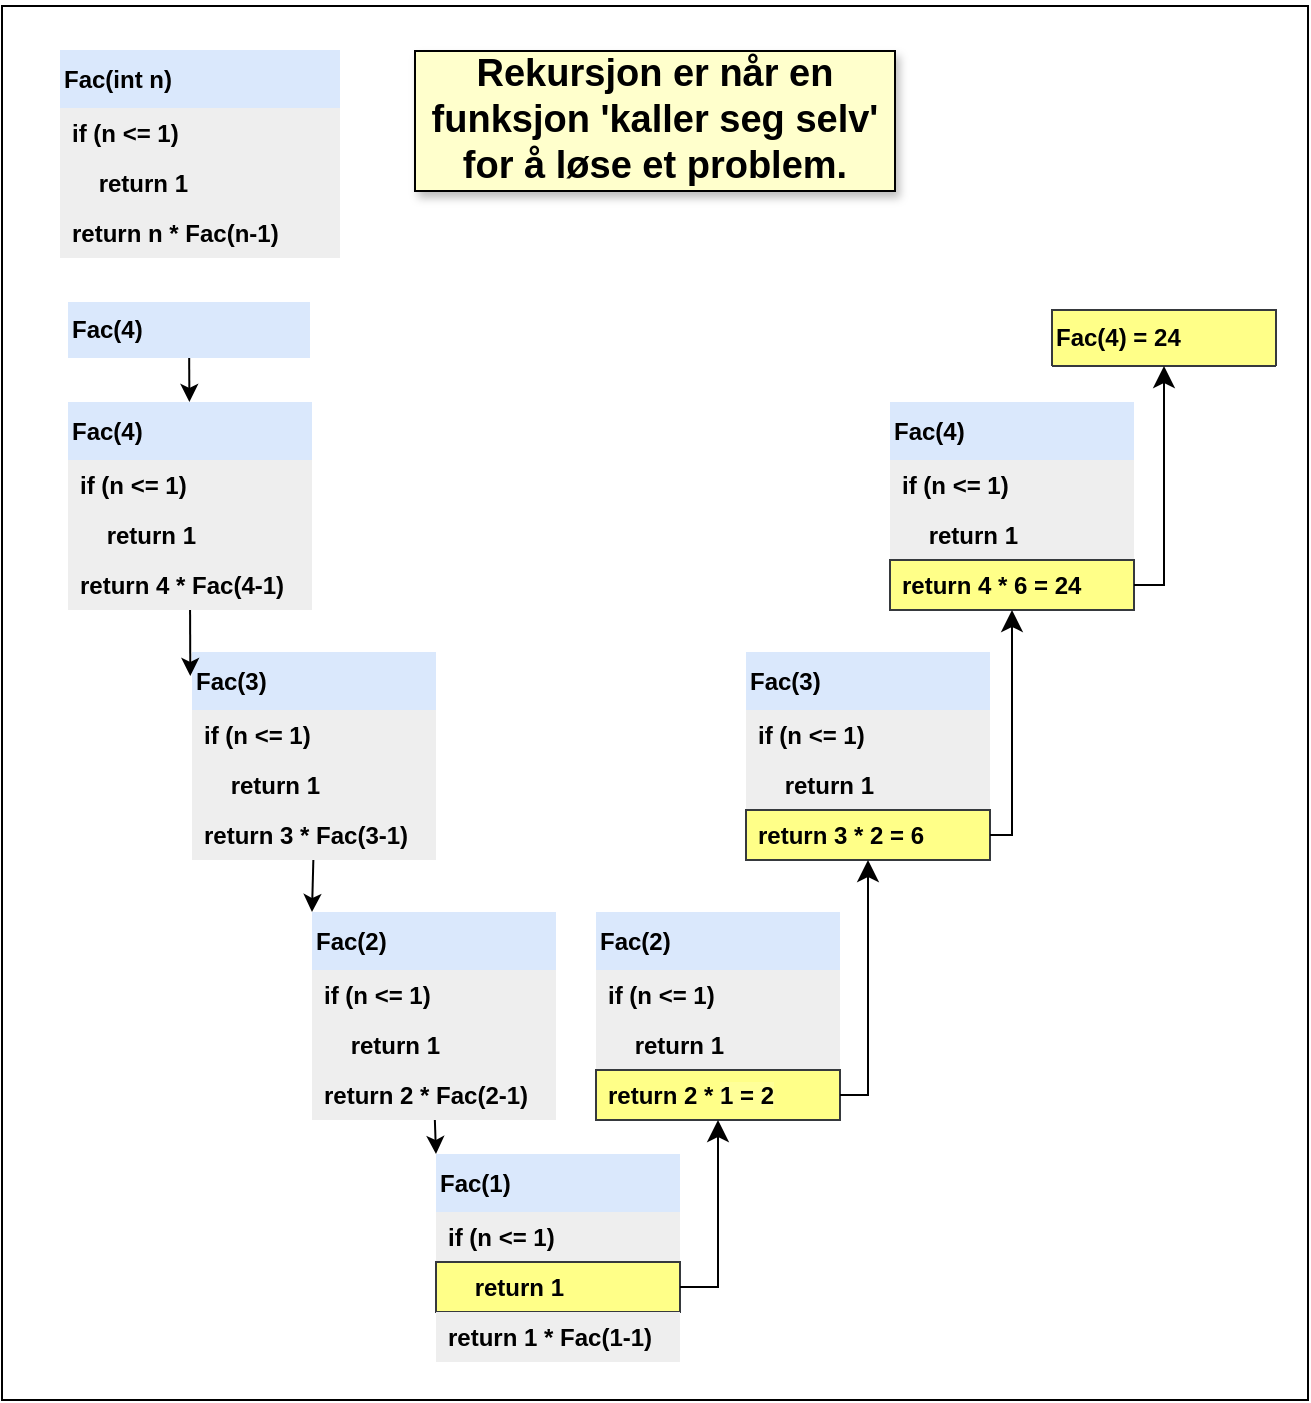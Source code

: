 <mxfile>
    <diagram id="1jS25UoKFqPsHR3TKBAI" name="Page-1">
        <mxGraphModel dx="1024" dy="963" grid="0" gridSize="10" guides="1" tooltips="1" connect="1" arrows="1" fold="1" page="0" pageScale="1" pageWidth="850" pageHeight="1100" math="0" shadow="0">
            <root>
                <mxCell id="0"/>
                <mxCell id="1" parent="0"/>
                <mxCell id="65" value="" style="rounded=0;whiteSpace=wrap;html=1;" parent="1" vertex="1">
                    <mxGeometry x="115" y="-10" width="653" height="697" as="geometry"/>
                </mxCell>
                <mxCell id="2" value="Fac(int n)" style="swimlane;fontStyle=1;align=left;verticalAlign=middle;childLayout=stackLayout;horizontal=1;startSize=29;horizontalStack=0;resizeParent=1;resizeParentMax=0;resizeLast=0;collapsible=0;marginBottom=0;fillColor=#dae8fc;strokeColor=none;fontSize=12;labelBorderColor=none;whiteSpace=wrap;html=1;" parent="1" vertex="1">
                    <mxGeometry x="144" y="12" width="140" height="104" as="geometry"/>
                </mxCell>
                <mxCell id="3" value="if (n &amp;lt;= 1)" style="text;html=1;strokeColor=none;fillColor=#eeeeee;align=left;verticalAlign=middle;spacingLeft=4;spacingRight=4;overflow=hidden;rotatable=0;points=[[0,0.5],[1,0.5]];portConstraint=eastwest;whiteSpace=wrap;fontStyle=1;labelBorderColor=none;" parent="2" vertex="1">
                    <mxGeometry y="29" width="140" height="25" as="geometry"/>
                </mxCell>
                <mxCell id="4" value="&amp;nbsp; &amp;nbsp; return 1" style="text;html=1;strokeColor=none;fillColor=#eeeeee;align=left;verticalAlign=middle;spacingLeft=4;spacingRight=4;overflow=hidden;rotatable=0;points=[[0,0.5],[1,0.5]];portConstraint=eastwest;whiteSpace=wrap;fontStyle=1" parent="2" vertex="1">
                    <mxGeometry y="54" width="140" height="25" as="geometry"/>
                </mxCell>
                <mxCell id="6" value="return n * Fac(n-1)" style="text;html=1;strokeColor=none;fillColor=#eeeeee;align=left;verticalAlign=middle;spacingLeft=4;spacingRight=4;overflow=hidden;rotatable=0;points=[[0,0.5],[1,0.5]];portConstraint=eastwest;whiteSpace=wrap;fontStyle=1" parent="2" vertex="1">
                    <mxGeometry y="79" width="140" height="25" as="geometry"/>
                </mxCell>
                <mxCell id="8" value="Fac(4)" style="swimlane;fontStyle=1;align=left;verticalAlign=middle;childLayout=stackLayout;horizontal=1;startSize=28;horizontalStack=0;resizeParent=1;resizeParentMax=0;resizeLast=0;collapsible=0;marginBottom=0;fillColor=#dae8fc;strokeColor=none;fontSize=12;labelBorderColor=none;whiteSpace=wrap;html=1;" parent="1" vertex="1">
                    <mxGeometry x="148" y="138" width="121" height="28" as="geometry"/>
                </mxCell>
                <mxCell id="12" value="Fac(4)" style="swimlane;fontStyle=1;align=left;verticalAlign=middle;childLayout=stackLayout;horizontal=1;startSize=29;horizontalStack=0;resizeParent=1;resizeParentMax=0;resizeLast=0;collapsible=0;marginBottom=0;fillColor=#dae8fc;strokeColor=none;fontSize=12;labelBorderColor=none;whiteSpace=wrap;html=1;" parent="1" vertex="1">
                    <mxGeometry x="148" y="188" width="122" height="104" as="geometry"/>
                </mxCell>
                <mxCell id="13" value="&lt;span style=&quot;color: rgb(0, 0, 0);&quot;&gt;if (n &amp;lt;= 1)&lt;/span&gt;" style="text;html=1;strokeColor=none;fillColor=#eeeeee;align=left;verticalAlign=middle;spacingLeft=4;spacingRight=4;overflow=hidden;rotatable=0;points=[[0,0.5],[1,0.5]];portConstraint=eastwest;whiteSpace=wrap;fontStyle=1;labelBorderColor=none;" parent="12" vertex="1">
                    <mxGeometry y="29" width="122" height="25" as="geometry"/>
                </mxCell>
                <mxCell id="14" value="&amp;nbsp; &amp;nbsp; return 1" style="text;html=1;strokeColor=none;fillColor=#eeeeee;align=left;verticalAlign=middle;spacingLeft=4;spacingRight=4;overflow=hidden;rotatable=0;points=[[0,0.5],[1,0.5]];portConstraint=eastwest;whiteSpace=wrap;fontStyle=1" parent="12" vertex="1">
                    <mxGeometry y="54" width="122" height="25" as="geometry"/>
                </mxCell>
                <mxCell id="15" value="return 4 * Fac(4-1)" style="text;html=1;strokeColor=none;fillColor=#eeeeee;align=left;verticalAlign=middle;spacingLeft=4;spacingRight=4;overflow=hidden;rotatable=0;points=[[0,0.5],[1,0.5]];portConstraint=eastwest;whiteSpace=wrap;fontStyle=1" parent="12" vertex="1">
                    <mxGeometry y="79" width="122" height="25" as="geometry"/>
                </mxCell>
                <mxCell id="16" value="Fac(3)" style="swimlane;fontStyle=1;align=left;verticalAlign=middle;childLayout=stackLayout;horizontal=1;startSize=29;horizontalStack=0;resizeParent=1;resizeParentMax=0;resizeLast=0;collapsible=0;marginBottom=0;fillColor=#dae8fc;strokeColor=none;fontSize=12;labelBorderColor=none;whiteSpace=wrap;html=1;" parent="1" vertex="1">
                    <mxGeometry x="210" y="313" width="122" height="104" as="geometry"/>
                </mxCell>
                <mxCell id="17" value="&lt;span style=&quot;color: rgb(0, 0, 0);&quot;&gt;if (n &amp;lt;= 1)&lt;/span&gt;" style="text;html=1;strokeColor=none;fillColor=#eeeeee;align=left;verticalAlign=middle;spacingLeft=4;spacingRight=4;overflow=hidden;rotatable=0;points=[[0,0.5],[1,0.5]];portConstraint=eastwest;whiteSpace=wrap;fontStyle=1;labelBorderColor=none;" parent="16" vertex="1">
                    <mxGeometry y="29" width="122" height="25" as="geometry"/>
                </mxCell>
                <mxCell id="18" value="&amp;nbsp; &amp;nbsp; return 1" style="text;html=1;strokeColor=none;fillColor=#eeeeee;align=left;verticalAlign=middle;spacingLeft=4;spacingRight=4;overflow=hidden;rotatable=0;points=[[0,0.5],[1,0.5]];portConstraint=eastwest;whiteSpace=wrap;fontStyle=1" parent="16" vertex="1">
                    <mxGeometry y="54" width="122" height="25" as="geometry"/>
                </mxCell>
                <mxCell id="19" value="return 3 * Fac(3-1)" style="text;html=1;strokeColor=none;fillColor=#eeeeee;align=left;verticalAlign=middle;spacingLeft=4;spacingRight=4;overflow=hidden;rotatable=0;points=[[0,0.5],[1,0.5]];portConstraint=eastwest;whiteSpace=wrap;fontStyle=1" parent="16" vertex="1">
                    <mxGeometry y="79" width="122" height="25" as="geometry"/>
                </mxCell>
                <mxCell id="20" value="" style="endArrow=classic;html=1;entryX=-0.007;entryY=0.115;entryDx=0;entryDy=0;entryPerimeter=0;" parent="1" source="15" target="16" edge="1">
                    <mxGeometry width="50" height="50" relative="1" as="geometry">
                        <mxPoint x="299" y="363" as="sourcePoint"/>
                        <mxPoint x="340" y="286" as="targetPoint"/>
                    </mxGeometry>
                </mxCell>
                <mxCell id="21" value="Fac(2)" style="swimlane;fontStyle=1;align=left;verticalAlign=middle;childLayout=stackLayout;horizontal=1;startSize=29;horizontalStack=0;resizeParent=1;resizeParentMax=0;resizeLast=0;collapsible=0;marginBottom=0;fillColor=#dae8fc;strokeColor=none;fontSize=12;labelBorderColor=none;whiteSpace=wrap;html=1;" parent="1" vertex="1">
                    <mxGeometry x="270" y="443" width="122" height="104" as="geometry"/>
                </mxCell>
                <mxCell id="22" value="&lt;span style=&quot;color: rgb(0, 0, 0);&quot;&gt;if (n &amp;lt;= 1)&lt;/span&gt;" style="text;html=1;strokeColor=none;fillColor=#eeeeee;align=left;verticalAlign=middle;spacingLeft=4;spacingRight=4;overflow=hidden;rotatable=0;points=[[0,0.5],[1,0.5]];portConstraint=eastwest;whiteSpace=wrap;fontStyle=1;labelBorderColor=none;" parent="21" vertex="1">
                    <mxGeometry y="29" width="122" height="25" as="geometry"/>
                </mxCell>
                <mxCell id="23" value="&amp;nbsp; &amp;nbsp; return 1" style="text;html=1;strokeColor=none;fillColor=#eeeeee;align=left;verticalAlign=middle;spacingLeft=4;spacingRight=4;overflow=hidden;rotatable=0;points=[[0,0.5],[1,0.5]];portConstraint=eastwest;whiteSpace=wrap;fontStyle=1" parent="21" vertex="1">
                    <mxGeometry y="54" width="122" height="25" as="geometry"/>
                </mxCell>
                <mxCell id="24" value="return 2 * Fac(2-1)" style="text;html=1;strokeColor=none;fillColor=#eeeeee;align=left;verticalAlign=middle;spacingLeft=4;spacingRight=4;overflow=hidden;rotatable=0;points=[[0,0.5],[1,0.5]];portConstraint=eastwest;whiteSpace=wrap;fontStyle=1" parent="21" vertex="1">
                    <mxGeometry y="79" width="122" height="25" as="geometry"/>
                </mxCell>
                <mxCell id="25" value="Fac(1)" style="swimlane;fontStyle=1;align=left;verticalAlign=middle;childLayout=stackLayout;horizontal=1;startSize=29;horizontalStack=0;resizeParent=1;resizeParentMax=0;resizeLast=0;collapsible=0;marginBottom=0;fillColor=#dae8fc;strokeColor=none;fontSize=12;labelBorderColor=none;whiteSpace=wrap;html=1;" parent="1" vertex="1">
                    <mxGeometry x="332" y="564" width="122" height="104" as="geometry"/>
                </mxCell>
                <mxCell id="26" value="&lt;span style=&quot;color: rgb(0, 0, 0);&quot;&gt;if (n &amp;lt;= 1)&lt;/span&gt;" style="text;html=1;strokeColor=none;fillColor=#eeeeee;align=left;verticalAlign=middle;spacingLeft=4;spacingRight=4;overflow=hidden;rotatable=0;points=[[0,0.5],[1,0.5]];portConstraint=eastwest;whiteSpace=wrap;fontStyle=1;labelBorderColor=none;" parent="25" vertex="1">
                    <mxGeometry y="29" width="122" height="25" as="geometry"/>
                </mxCell>
                <mxCell id="27" value="&amp;nbsp; &amp;nbsp; return 1" style="text;html=1;strokeColor=#36393d;fillColor=#ffff88;align=left;verticalAlign=middle;spacingLeft=4;spacingRight=4;overflow=hidden;rotatable=0;points=[[0,0.5],[1,0.5]];portConstraint=eastwest;whiteSpace=wrap;fontStyle=1" parent="25" vertex="1">
                    <mxGeometry y="54" width="122" height="25" as="geometry"/>
                </mxCell>
                <mxCell id="28" value="return 1 * Fac(1-1)" style="text;html=1;strokeColor=none;fillColor=#eeeeee;align=left;verticalAlign=middle;spacingLeft=4;spacingRight=4;overflow=hidden;rotatable=0;points=[[0,0.5],[1,0.5]];portConstraint=eastwest;whiteSpace=wrap;fontStyle=1" parent="25" vertex="1">
                    <mxGeometry y="79" width="122" height="25" as="geometry"/>
                </mxCell>
                <mxCell id="33" value="" style="endArrow=classic;html=1;entryX=0;entryY=0;entryDx=0;entryDy=0;" parent="1" source="19" target="21" edge="1">
                    <mxGeometry width="50" height="50" relative="1" as="geometry">
                        <mxPoint x="299" y="363" as="sourcePoint"/>
                        <mxPoint x="349" y="313" as="targetPoint"/>
                    </mxGeometry>
                </mxCell>
                <mxCell id="37" value="" style="endArrow=classic;html=1;" parent="1" source="8" target="12" edge="1">
                    <mxGeometry width="50" height="50" relative="1" as="geometry">
                        <mxPoint x="493" y="363" as="sourcePoint"/>
                        <mxPoint x="543" y="313" as="targetPoint"/>
                    </mxGeometry>
                </mxCell>
                <mxCell id="39" value="Fac(2)" style="swimlane;fontStyle=1;align=left;verticalAlign=middle;childLayout=stackLayout;horizontal=1;startSize=29;horizontalStack=0;resizeParent=1;resizeParentMax=0;resizeLast=0;collapsible=0;marginBottom=0;fillColor=#dae8fc;strokeColor=none;fontSize=12;labelBorderColor=none;whiteSpace=wrap;html=1;" parent="1" vertex="1">
                    <mxGeometry x="412" y="443" width="122" height="104" as="geometry"/>
                </mxCell>
                <mxCell id="40" value="&lt;span style=&quot;color: rgb(0, 0, 0);&quot;&gt;if (n &amp;lt;= 1)&lt;/span&gt;" style="text;html=1;strokeColor=none;fillColor=#eeeeee;align=left;verticalAlign=middle;spacingLeft=4;spacingRight=4;overflow=hidden;rotatable=0;points=[[0,0.5],[1,0.5]];portConstraint=eastwest;whiteSpace=wrap;fontStyle=1;labelBorderColor=none;" parent="39" vertex="1">
                    <mxGeometry y="29" width="122" height="25" as="geometry"/>
                </mxCell>
                <mxCell id="41" value="&amp;nbsp; &amp;nbsp; return 1" style="text;html=1;strokeColor=none;fillColor=#eeeeee;align=left;verticalAlign=middle;spacingLeft=4;spacingRight=4;overflow=hidden;rotatable=0;points=[[0,0.5],[1,0.5]];portConstraint=eastwest;whiteSpace=wrap;fontStyle=1" parent="39" vertex="1">
                    <mxGeometry y="54" width="122" height="25" as="geometry"/>
                </mxCell>
                <mxCell id="42" value="return 2 * &lt;span style=&quot;background-color: rgb(255, 255, 153);&quot;&gt;1 = 2&lt;/span&gt;" style="text;html=1;strokeColor=#36393d;fillColor=#ffff88;align=left;verticalAlign=middle;spacingLeft=4;spacingRight=4;overflow=hidden;rotatable=0;points=[[0,0.5],[1,0.5]];portConstraint=eastwest;whiteSpace=wrap;fontStyle=1" parent="39" vertex="1">
                    <mxGeometry y="79" width="122" height="25" as="geometry"/>
                </mxCell>
                <mxCell id="45" value="Fac(3)" style="swimlane;fontStyle=1;align=left;verticalAlign=middle;childLayout=stackLayout;horizontal=1;startSize=29;horizontalStack=0;resizeParent=1;resizeParentMax=0;resizeLast=0;collapsible=0;marginBottom=0;fillColor=#dae8fc;strokeColor=none;fontSize=12;labelBorderColor=none;whiteSpace=wrap;html=1;" parent="1" vertex="1">
                    <mxGeometry x="487" y="313" width="122" height="104" as="geometry"/>
                </mxCell>
                <mxCell id="46" value="&lt;span style=&quot;color: rgb(0, 0, 0);&quot;&gt;if (n &amp;lt;= 1)&lt;/span&gt;" style="text;html=1;strokeColor=none;fillColor=#eeeeee;align=left;verticalAlign=middle;spacingLeft=4;spacingRight=4;overflow=hidden;rotatable=0;points=[[0,0.5],[1,0.5]];portConstraint=eastwest;whiteSpace=wrap;fontStyle=1;labelBorderColor=none;" parent="45" vertex="1">
                    <mxGeometry y="29" width="122" height="25" as="geometry"/>
                </mxCell>
                <mxCell id="47" value="&amp;nbsp; &amp;nbsp; return 1" style="text;html=1;strokeColor=none;fillColor=#eeeeee;align=left;verticalAlign=middle;spacingLeft=4;spacingRight=4;overflow=hidden;rotatable=0;points=[[0,0.5],[1,0.5]];portConstraint=eastwest;whiteSpace=wrap;fontStyle=1" parent="45" vertex="1">
                    <mxGeometry y="54" width="122" height="25" as="geometry"/>
                </mxCell>
                <mxCell id="48" value="return 3 * 2 = 6" style="text;html=1;strokeColor=#36393d;fillColor=#ffff88;align=left;verticalAlign=middle;spacingLeft=4;spacingRight=4;overflow=hidden;rotatable=0;points=[[0,0.5],[1,0.5]];portConstraint=eastwest;whiteSpace=wrap;fontStyle=1" parent="45" vertex="1">
                    <mxGeometry y="79" width="122" height="25" as="geometry"/>
                </mxCell>
                <mxCell id="50" value="Fac(4)" style="swimlane;fontStyle=1;align=left;verticalAlign=middle;childLayout=stackLayout;horizontal=1;startSize=29;horizontalStack=0;resizeParent=1;resizeParentMax=0;resizeLast=0;collapsible=0;marginBottom=0;fillColor=#dae8fc;strokeColor=none;fontSize=12;labelBorderColor=none;whiteSpace=wrap;html=1;" parent="1" vertex="1">
                    <mxGeometry x="559" y="188" width="122" height="104" as="geometry"/>
                </mxCell>
                <mxCell id="51" value="&lt;span style=&quot;color: rgb(0, 0, 0);&quot;&gt;if (n &amp;lt;= 1)&lt;/span&gt;" style="text;html=1;strokeColor=none;fillColor=#eeeeee;align=left;verticalAlign=middle;spacingLeft=4;spacingRight=4;overflow=hidden;rotatable=0;points=[[0,0.5],[1,0.5]];portConstraint=eastwest;whiteSpace=wrap;fontStyle=1;labelBorderColor=none;" parent="50" vertex="1">
                    <mxGeometry y="29" width="122" height="25" as="geometry"/>
                </mxCell>
                <mxCell id="52" value="&amp;nbsp; &amp;nbsp; return 1" style="text;html=1;strokeColor=none;fillColor=#eeeeee;align=left;verticalAlign=middle;spacingLeft=4;spacingRight=4;overflow=hidden;rotatable=0;points=[[0,0.5],[1,0.5]];portConstraint=eastwest;whiteSpace=wrap;fontStyle=1" parent="50" vertex="1">
                    <mxGeometry y="54" width="122" height="25" as="geometry"/>
                </mxCell>
                <mxCell id="53" value="return 4 * 6 = 24" style="text;html=1;strokeColor=#36393d;fillColor=#ffff88;align=left;verticalAlign=middle;spacingLeft=4;spacingRight=4;overflow=hidden;rotatable=0;points=[[0,0.5],[1,0.5]];portConstraint=eastwest;whiteSpace=wrap;fontStyle=1" parent="50" vertex="1">
                    <mxGeometry y="79" width="122" height="25" as="geometry"/>
                </mxCell>
                <mxCell id="58" value="Fac(4) = 24" style="swimlane;fontStyle=1;align=left;verticalAlign=middle;childLayout=stackLayout;horizontal=1;startSize=28;horizontalStack=0;resizeParent=1;resizeParentMax=0;resizeLast=0;collapsible=0;marginBottom=0;fillColor=#ffff88;strokeColor=#36393d;fontSize=12;labelBorderColor=none;whiteSpace=wrap;html=1;" parent="1" vertex="1">
                    <mxGeometry x="640" y="142" width="112" height="28" as="geometry"/>
                </mxCell>
                <mxCell id="59" value="" style="edgeStyle=segmentEdgeStyle;endArrow=classic;html=1;curved=0;rounded=0;endSize=8;startSize=8;exitX=1;exitY=0.5;exitDx=0;exitDy=0;" parent="1" source="27" target="42" edge="1">
                    <mxGeometry width="50" height="50" relative="1" as="geometry">
                        <mxPoint x="547" y="463" as="sourcePoint"/>
                        <mxPoint x="597" y="413" as="targetPoint"/>
                    </mxGeometry>
                </mxCell>
                <mxCell id="60" value="" style="edgeStyle=segmentEdgeStyle;endArrow=classic;html=1;curved=0;rounded=0;endSize=8;startSize=8;" parent="1" source="42" target="48" edge="1">
                    <mxGeometry width="50" height="50" relative="1" as="geometry">
                        <mxPoint x="547" y="463" as="sourcePoint"/>
                        <mxPoint x="597" y="413" as="targetPoint"/>
                    </mxGeometry>
                </mxCell>
                <mxCell id="61" value="" style="edgeStyle=segmentEdgeStyle;endArrow=classic;html=1;curved=0;rounded=0;endSize=8;startSize=8;" parent="1" source="48" target="53" edge="1">
                    <mxGeometry width="50" height="50" relative="1" as="geometry">
                        <mxPoint x="547" y="463" as="sourcePoint"/>
                        <mxPoint x="597" y="413" as="targetPoint"/>
                    </mxGeometry>
                </mxCell>
                <mxCell id="63" value="" style="edgeStyle=segmentEdgeStyle;endArrow=classic;html=1;curved=0;rounded=0;endSize=8;startSize=8;" parent="1" source="53" target="58" edge="1">
                    <mxGeometry width="50" height="50" relative="1" as="geometry">
                        <mxPoint x="547" y="463" as="sourcePoint"/>
                        <mxPoint x="597" y="413" as="targetPoint"/>
                    </mxGeometry>
                </mxCell>
                <mxCell id="64" value="" style="endArrow=classic;html=1;entryX=0;entryY=0;entryDx=0;entryDy=0;" parent="1" source="24" target="25" edge="1">
                    <mxGeometry width="50" height="50" relative="1" as="geometry">
                        <mxPoint x="547" y="463" as="sourcePoint"/>
                        <mxPoint x="597" y="413" as="targetPoint"/>
                    </mxGeometry>
                </mxCell>
                <mxCell id="66" value="Rekursjon er når en funksjon &#39;kaller seg selv&#39; for å løse et problem." style="text;align=center;verticalAlign=middle;rounded=0;fontStyle=1;whiteSpace=wrap;fontSize=19;labelBackgroundColor=#FFFFCC;labelBorderColor=default;textShadow=1;" parent="1" vertex="1">
                    <mxGeometry x="320" y="-13" width="243" height="119" as="geometry"/>
                </mxCell>
            </root>
        </mxGraphModel>
    </diagram>
</mxfile>